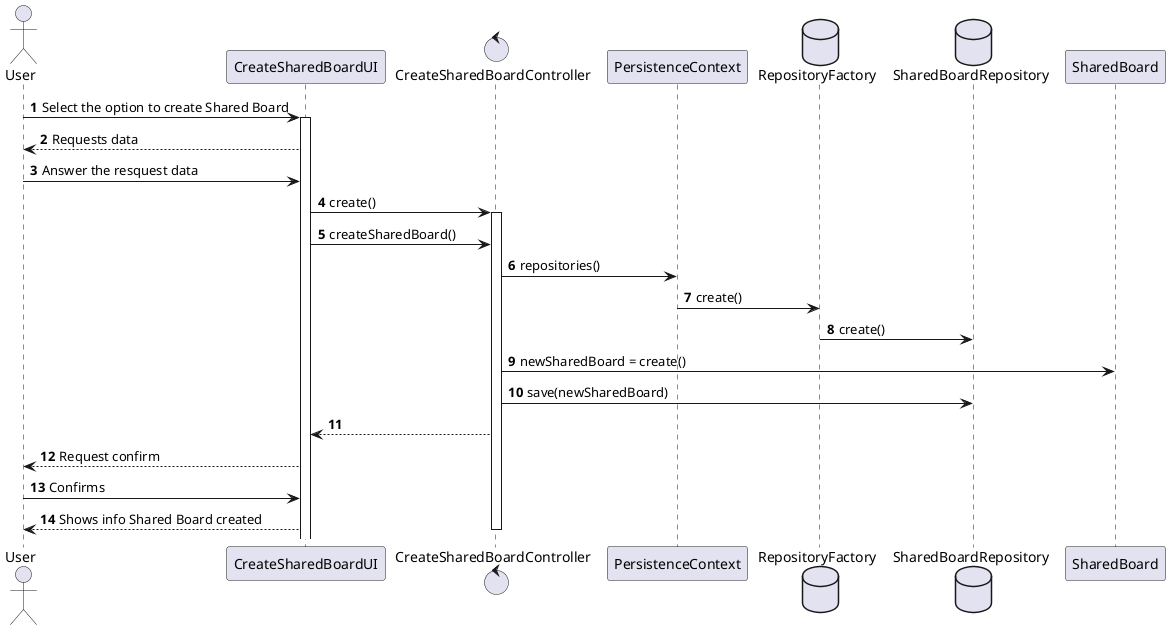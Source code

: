 @startuml
'https://plantuml.com/sequence-diagram

autonumber

actor User

User -> CreateSharedBoardUI: Select the option to create Shared Board
activate CreateSharedBoardUI
CreateSharedBoardUI --> User: Requests data
User -> CreateSharedBoardUI: Answer the resquest data

control CreateSharedBoardController
CreateSharedBoardUI -> CreateSharedBoardController: create()
activate CreateSharedBoardController
CreateSharedBoardUI -> CreateSharedBoardController: createSharedBoard()

CreateSharedBoardController -> PersistenceContext: repositories()
database RepositoryFactory
PersistenceContext -> RepositoryFactory: create()
database SharedBoardRepository
RepositoryFactory -> SharedBoardRepository: create()
CreateSharedBoardController -> SharedBoard: newSharedBoard = create()
CreateSharedBoardController -> SharedBoardRepository: save(newSharedBoard)
CreateSharedBoardController --> CreateSharedBoardUI:
CreateSharedBoardUI --> User: Request confirm
User -> CreateSharedBoardUI: Confirms
CreateSharedBoardUI --> User: Shows info Shared Board created
deactivate CreateSharedBoardController


@enduml